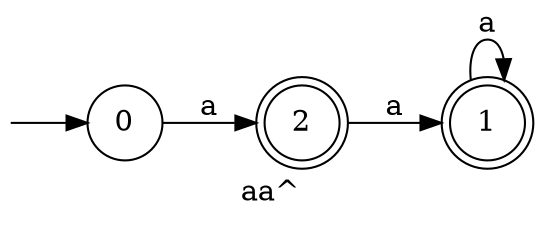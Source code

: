 digraph finite_state_machine {
  rankdir=LR;  
  size="8,5"  label="aa^"  node [shape = doublecircle]; "1" "2";
  node [shape = circle];
  __I__ [label="", style=invis, width=0]
  __I__ -> "0"
  "0" -> "2" [label = a];
  "1" -> "1" [label = a];
  "2" -> "1" [label = a];
}
